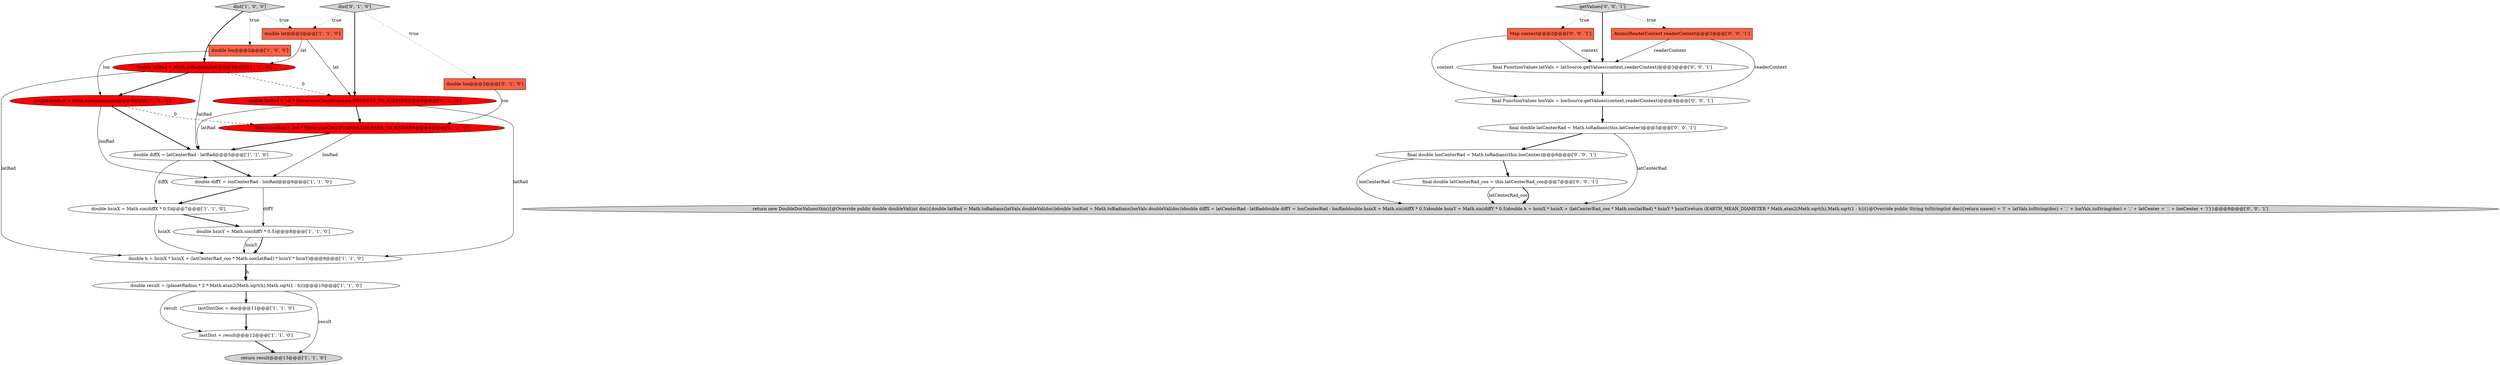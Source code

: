 digraph {
17 [style = filled, label = "dist['0', '1', '0']", fillcolor = lightgray, shape = diamond image = "AAA0AAABBB2BBB"];
4 [style = filled, label = "lastDist = result@@@12@@@['1', '1', '0']", fillcolor = white, shape = ellipse image = "AAA0AAABBB1BBB"];
1 [style = filled, label = "double hsinX = Math.sin(diffX * 0.5)@@@7@@@['1', '1', '0']", fillcolor = white, shape = ellipse image = "AAA0AAABBB1BBB"];
14 [style = filled, label = "double lonRad = lon * HaversineConstFunction.DEGREES_TO_RADIANS@@@4@@@['0', '1', '0']", fillcolor = red, shape = ellipse image = "AAA1AAABBB2BBB"];
20 [style = filled, label = "Map context@@@2@@@['0', '0', '1']", fillcolor = tomato, shape = box image = "AAA0AAABBB3BBB"];
13 [style = filled, label = "return result@@@13@@@['1', '1', '0']", fillcolor = lightgray, shape = ellipse image = "AAA0AAABBB1BBB"];
19 [style = filled, label = "final double latCenterRad_cos = this.latCenterRad_cos@@@7@@@['0', '0', '1']", fillcolor = white, shape = ellipse image = "AAA0AAABBB3BBB"];
18 [style = filled, label = "AtomicReaderContext readerContext@@@2@@@['0', '0', '1']", fillcolor = tomato, shape = box image = "AAA0AAABBB3BBB"];
8 [style = filled, label = "lastDistDoc = doc@@@11@@@['1', '1', '0']", fillcolor = white, shape = ellipse image = "AAA0AAABBB1BBB"];
10 [style = filled, label = "double diffY = lonCenterRad - lonRad@@@6@@@['1', '1', '0']", fillcolor = white, shape = ellipse image = "AAA0AAABBB1BBB"];
16 [style = filled, label = "double latRad = lat * HaversineConstFunction.DEGREES_TO_RADIANS@@@3@@@['0', '1', '0']", fillcolor = red, shape = ellipse image = "AAA1AAABBB2BBB"];
11 [style = filled, label = "double h = hsinX * hsinX + (latCenterRad_cos * Math.cos(latRad) * hsinY * hsinY)@@@9@@@['1', '1', '0']", fillcolor = white, shape = ellipse image = "AAA0AAABBB1BBB"];
15 [style = filled, label = "double lon@@@2@@@['0', '1', '0']", fillcolor = tomato, shape = box image = "AAA0AAABBB2BBB"];
7 [style = filled, label = "double hsinY = Math.sin(diffY * 0.5)@@@8@@@['1', '1', '0']", fillcolor = white, shape = ellipse image = "AAA0AAABBB1BBB"];
3 [style = filled, label = "double diffX = latCenterRad - latRad@@@5@@@['1', '1', '0']", fillcolor = white, shape = ellipse image = "AAA0AAABBB1BBB"];
5 [style = filled, label = "double lonRad = Math.toRadians(lon)@@@4@@@['1', '0', '0']", fillcolor = red, shape = ellipse image = "AAA1AAABBB1BBB"];
6 [style = filled, label = "dist['1', '0', '0']", fillcolor = lightgray, shape = diamond image = "AAA0AAABBB1BBB"];
21 [style = filled, label = "final FunctionValues latVals = latSource.getValues(context,readerContext)@@@3@@@['0', '0', '1']", fillcolor = white, shape = ellipse image = "AAA0AAABBB3BBB"];
26 [style = filled, label = "final double lonCenterRad = Math.toRadians(this.lonCenter)@@@6@@@['0', '0', '1']", fillcolor = white, shape = ellipse image = "AAA0AAABBB3BBB"];
24 [style = filled, label = "return new DoubleDocValues(this){@Override public double doubleVal(int doc){double latRad = Math.toRadians(latVals.doubleVal(doc))double lonRad = Math.toRadians(lonVals.doubleVal(doc))double diffX = latCenterRad - latRaddouble diffY = lonCenterRad - lonRaddouble hsinX = Math.sin(diffX * 0.5)double hsinY = Math.sin(diffY * 0.5)double h = hsinX * hsinX + (latCenterRad_cos * Math.cos(latRad) * hsinY * hsinY)return (EARTH_MEAN_DIAMETER * Math.atan2(Math.sqrt(h),Math.sqrt(1 - h)))}@Override public String toString(int doc){return name() + '(' + latVals.toString(doc) + ',' + lonVals.toString(doc) + ',' + latCenter + ',' + lonCenter + ')'}}@@@8@@@['0', '0', '1']", fillcolor = lightgray, shape = ellipse image = "AAA0AAABBB3BBB"];
9 [style = filled, label = "double lon@@@2@@@['1', '0', '0']", fillcolor = tomato, shape = box image = "AAA0AAABBB1BBB"];
25 [style = filled, label = "final double latCenterRad = Math.toRadians(this.latCenter)@@@5@@@['0', '0', '1']", fillcolor = white, shape = ellipse image = "AAA0AAABBB3BBB"];
23 [style = filled, label = "final FunctionValues lonVals = lonSource.getValues(context,readerContext)@@@4@@@['0', '0', '1']", fillcolor = white, shape = ellipse image = "AAA0AAABBB3BBB"];
0 [style = filled, label = "double result = (planetRadius * 2 * Math.atan2(Math.sqrt(h),Math.sqrt(1 - h)))@@@10@@@['1', '1', '0']", fillcolor = white, shape = ellipse image = "AAA0AAABBB1BBB"];
12 [style = filled, label = "double lat@@@2@@@['1', '1', '0']", fillcolor = tomato, shape = box image = "AAA0AAABBB1BBB"];
22 [style = filled, label = "getValues['0', '0', '1']", fillcolor = lightgray, shape = diamond image = "AAA0AAABBB3BBB"];
2 [style = filled, label = "double latRad = Math.toRadians(lat)@@@3@@@['1', '0', '0']", fillcolor = red, shape = ellipse image = "AAA1AAABBB1BBB"];
5->3 [style = bold, label=""];
14->3 [style = bold, label=""];
23->25 [style = bold, label=""];
2->5 [style = bold, label=""];
7->11 [style = bold, label=""];
5->14 [style = dashed, label="0"];
22->18 [style = dotted, label="true"];
25->24 [style = solid, label="latCenterRad"];
16->3 [style = solid, label="latRad"];
0->13 [style = solid, label="result"];
5->10 [style = solid, label="lonRad"];
20->23 [style = solid, label="context"];
4->13 [style = bold, label=""];
22->21 [style = bold, label=""];
14->10 [style = solid, label="lonRad"];
19->24 [style = solid, label="latCenterRad_cos"];
26->19 [style = bold, label=""];
1->7 [style = bold, label=""];
10->7 [style = solid, label="diffY"];
6->2 [style = bold, label=""];
19->24 [style = bold, label=""];
3->10 [style = bold, label=""];
12->2 [style = solid, label="lat"];
11->0 [style = bold, label=""];
17->15 [style = dotted, label="true"];
22->20 [style = dotted, label="true"];
7->11 [style = solid, label="hsinY"];
2->3 [style = solid, label="latRad"];
9->5 [style = solid, label="lon"];
6->9 [style = dotted, label="true"];
17->12 [style = dotted, label="true"];
2->16 [style = dashed, label="0"];
1->11 [style = solid, label="hsinX"];
25->26 [style = bold, label=""];
0->8 [style = bold, label=""];
11->0 [style = solid, label="h"];
12->16 [style = solid, label="lat"];
3->1 [style = solid, label="diffX"];
16->14 [style = bold, label=""];
0->4 [style = solid, label="result"];
15->14 [style = solid, label="lon"];
6->12 [style = dotted, label="true"];
8->4 [style = bold, label=""];
2->11 [style = solid, label="latRad"];
26->24 [style = solid, label="lonCenterRad"];
10->1 [style = bold, label=""];
18->21 [style = solid, label="readerContext"];
16->11 [style = solid, label="latRad"];
20->21 [style = solid, label="context"];
17->16 [style = bold, label=""];
18->23 [style = solid, label="readerContext"];
21->23 [style = bold, label=""];
}
